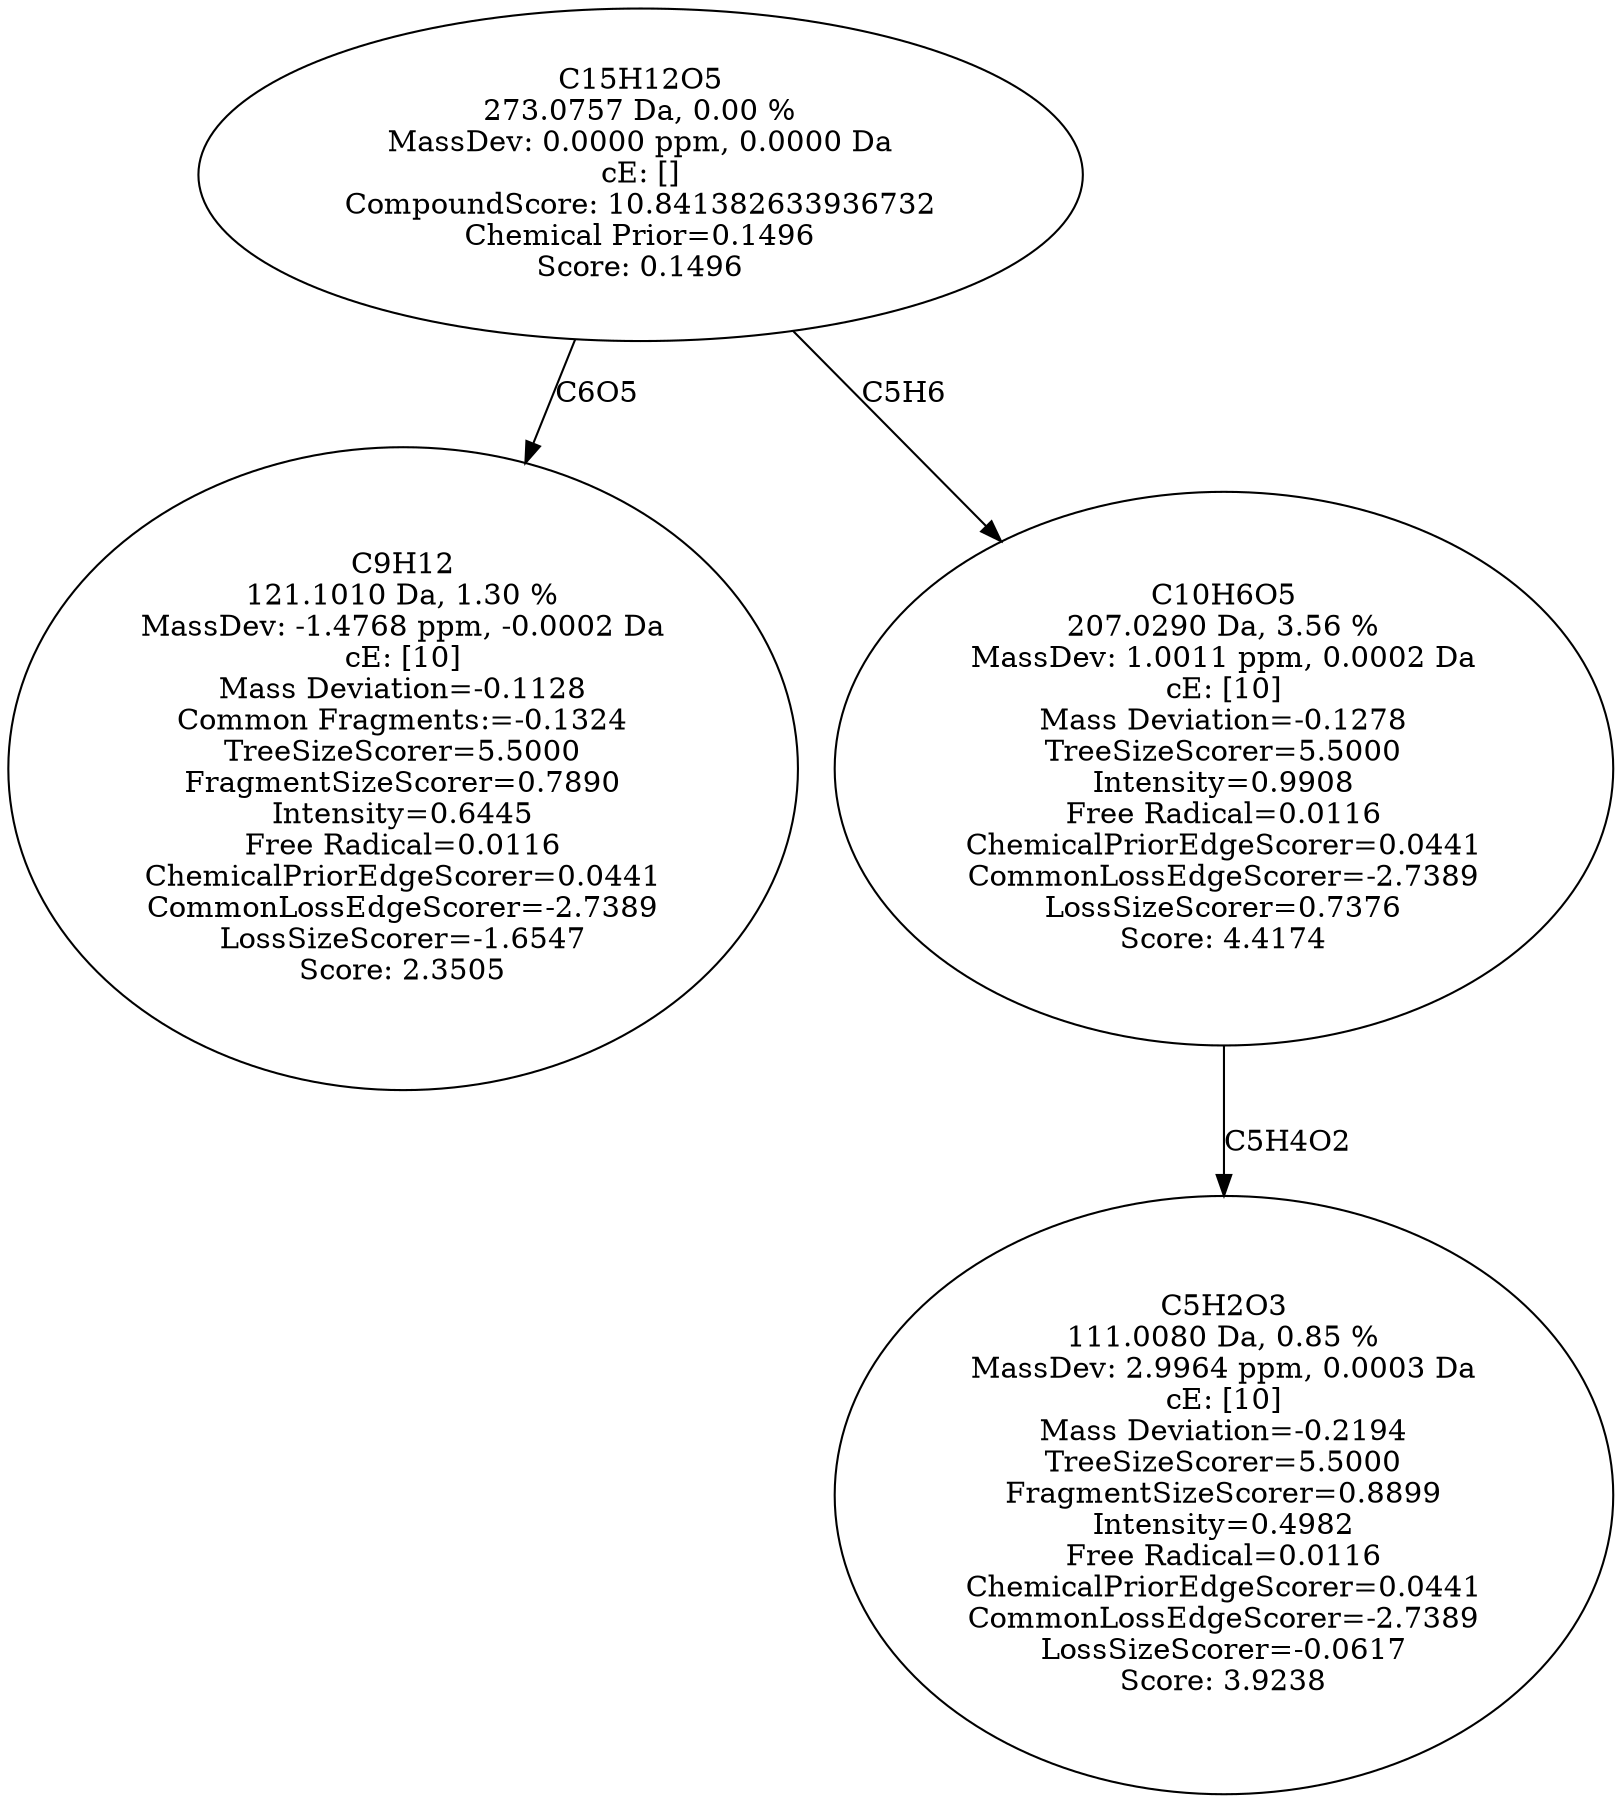 strict digraph {
v1 [label="C9H12\n121.1010 Da, 1.30 %\nMassDev: -1.4768 ppm, -0.0002 Da\ncE: [10]\nMass Deviation=-0.1128\nCommon Fragments:=-0.1324\nTreeSizeScorer=5.5000\nFragmentSizeScorer=0.7890\nIntensity=0.6445\nFree Radical=0.0116\nChemicalPriorEdgeScorer=0.0441\nCommonLossEdgeScorer=-2.7389\nLossSizeScorer=-1.6547\nScore: 2.3505"];
v2 [label="C5H2O3\n111.0080 Da, 0.85 %\nMassDev: 2.9964 ppm, 0.0003 Da\ncE: [10]\nMass Deviation=-0.2194\nTreeSizeScorer=5.5000\nFragmentSizeScorer=0.8899\nIntensity=0.4982\nFree Radical=0.0116\nChemicalPriorEdgeScorer=0.0441\nCommonLossEdgeScorer=-2.7389\nLossSizeScorer=-0.0617\nScore: 3.9238"];
v3 [label="C10H6O5\n207.0290 Da, 3.56 %\nMassDev: 1.0011 ppm, 0.0002 Da\ncE: [10]\nMass Deviation=-0.1278\nTreeSizeScorer=5.5000\nIntensity=0.9908\nFree Radical=0.0116\nChemicalPriorEdgeScorer=0.0441\nCommonLossEdgeScorer=-2.7389\nLossSizeScorer=0.7376\nScore: 4.4174"];
v4 [label="C15H12O5\n273.0757 Da, 0.00 %\nMassDev: 0.0000 ppm, 0.0000 Da\ncE: []\nCompoundScore: 10.841382633936732\nChemical Prior=0.1496\nScore: 0.1496"];
v4 -> v1 [label="C6O5"];
v3 -> v2 [label="C5H4O2"];
v4 -> v3 [label="C5H6"];
}